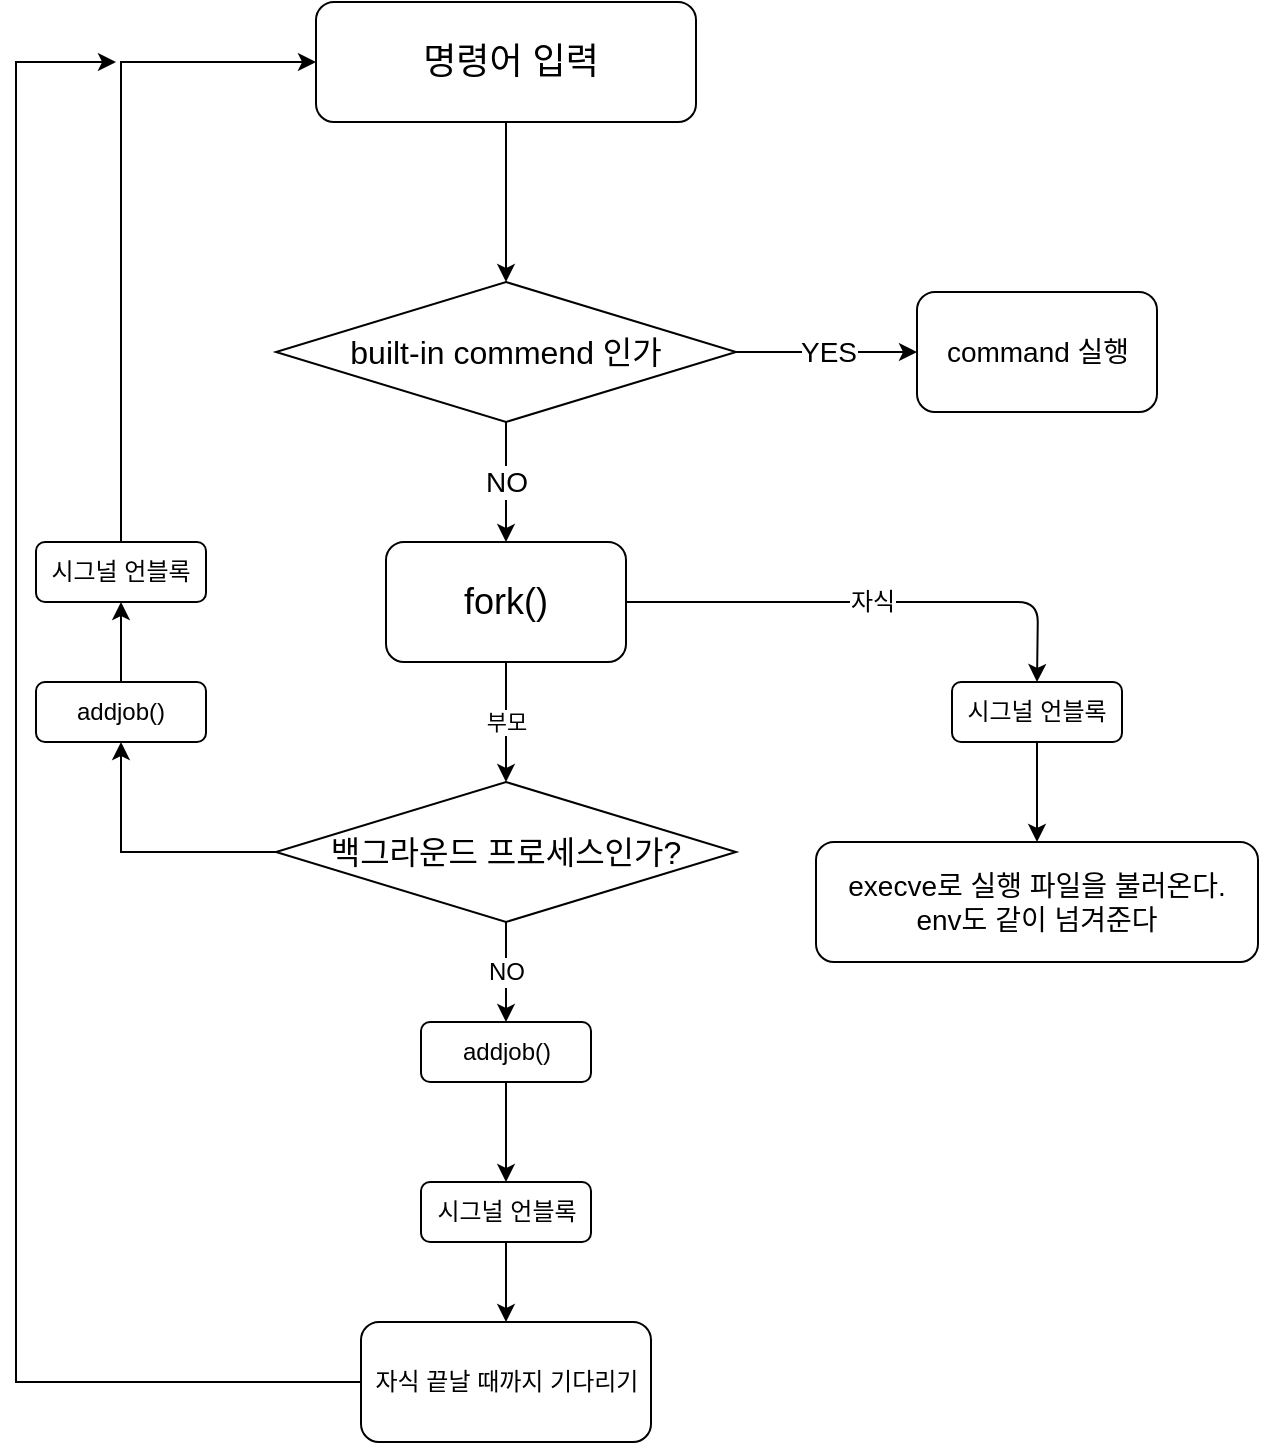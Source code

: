 <mxfile version="13.10.0" type="github">
  <diagram id="EnPDv8I00eXMoV-ubu_y" name="Page-1">
    <mxGraphModel dx="1512" dy="1354" grid="1" gridSize="10" guides="1" tooltips="1" connect="1" arrows="1" fold="1" page="1" pageScale="1" pageWidth="827" pageHeight="1169" math="0" shadow="0">
      <root>
        <mxCell id="0" />
        <mxCell id="1" parent="0" />
        <mxCell id="-rZREwXPEAAYa1a2viTT-1" value="NO" style="edgeStyle=orthogonalEdgeStyle;rounded=0;orthogonalLoop=1;jettySize=auto;html=1;exitX=0.5;exitY=1;exitDx=0;exitDy=0;entryX=0.5;entryY=0;entryDx=0;entryDy=0;fontSize=14;" edge="1" parent="1" source="-rZREwXPEAAYa1a2viTT-3" target="-rZREwXPEAAYa1a2viTT-8">
          <mxGeometry relative="1" as="geometry" />
        </mxCell>
        <mxCell id="-rZREwXPEAAYa1a2viTT-2" value="YES" style="edgeStyle=orthogonalEdgeStyle;rounded=0;orthogonalLoop=1;jettySize=auto;html=1;exitX=1;exitY=0.5;exitDx=0;exitDy=0;fontSize=14;" edge="1" parent="1" source="-rZREwXPEAAYa1a2viTT-3" target="-rZREwXPEAAYa1a2viTT-13">
          <mxGeometry relative="1" as="geometry">
            <mxPoint x="590" y="275" as="targetPoint" />
          </mxGeometry>
        </mxCell>
        <mxCell id="-rZREwXPEAAYa1a2viTT-3" value="&lt;font style=&quot;font-size: 16px&quot;&gt;built-in commend 인가&lt;/font&gt;" style="rhombus;whiteSpace=wrap;html=1;" vertex="1" parent="1">
          <mxGeometry x="280" y="240" width="230" height="70" as="geometry" />
        </mxCell>
        <mxCell id="-rZREwXPEAAYa1a2viTT-4" value="&lt;font style=&quot;font-size: 18px&quot;&gt;&amp;nbsp;명령어 입력&lt;/font&gt;" style="rounded=1;whiteSpace=wrap;html=1;" vertex="1" parent="1">
          <mxGeometry x="300" y="100" width="190" height="60" as="geometry" />
        </mxCell>
        <mxCell id="-rZREwXPEAAYa1a2viTT-5" value="" style="endArrow=classic;html=1;exitX=0.5;exitY=1;exitDx=0;exitDy=0;entryX=0.5;entryY=0;entryDx=0;entryDy=0;" edge="1" parent="1" source="-rZREwXPEAAYa1a2viTT-4" target="-rZREwXPEAAYa1a2viTT-3">
          <mxGeometry width="50" height="50" relative="1" as="geometry">
            <mxPoint x="485" y="710" as="sourcePoint" />
            <mxPoint x="535" y="660" as="targetPoint" />
          </mxGeometry>
        </mxCell>
        <mxCell id="-rZREwXPEAAYa1a2viTT-6" value="execve로 실행 파일을 불러온다.&lt;br&gt;env도 같이 넘겨준다" style="rounded=1;whiteSpace=wrap;html=1;fontSize=14;" vertex="1" parent="1">
          <mxGeometry x="550" y="520" width="221" height="60" as="geometry" />
        </mxCell>
        <mxCell id="-rZREwXPEAAYa1a2viTT-7" value="부모" style="edgeStyle=orthogonalEdgeStyle;rounded=0;orthogonalLoop=1;jettySize=auto;html=1;entryX=0.5;entryY=0;entryDx=0;entryDy=0;" edge="1" parent="1" source="-rZREwXPEAAYa1a2viTT-8" target="-rZREwXPEAAYa1a2viTT-11">
          <mxGeometry relative="1" as="geometry" />
        </mxCell>
        <mxCell id="-rZREwXPEAAYa1a2viTT-8" value="fork()" style="rounded=1;whiteSpace=wrap;html=1;fontSize=18;" vertex="1" parent="1">
          <mxGeometry x="335" y="370" width="120" height="60" as="geometry" />
        </mxCell>
        <mxCell id="-rZREwXPEAAYa1a2viTT-10" value="NO" style="edgeStyle=orthogonalEdgeStyle;rounded=0;orthogonalLoop=1;jettySize=auto;html=1;fontSize=12;entryX=0.5;entryY=0;entryDx=0;entryDy=0;" edge="1" parent="1" source="-rZREwXPEAAYa1a2viTT-11" target="-rZREwXPEAAYa1a2viTT-16">
          <mxGeometry relative="1" as="geometry">
            <mxPoint x="395" y="590" as="targetPoint" />
          </mxGeometry>
        </mxCell>
        <mxCell id="-rZREwXPEAAYa1a2viTT-24" style="edgeStyle=orthogonalEdgeStyle;rounded=0;orthogonalLoop=1;jettySize=auto;html=1;entryX=0.5;entryY=1;entryDx=0;entryDy=0;" edge="1" parent="1" source="-rZREwXPEAAYa1a2viTT-11" target="-rZREwXPEAAYa1a2viTT-20">
          <mxGeometry relative="1" as="geometry" />
        </mxCell>
        <mxCell id="-rZREwXPEAAYa1a2viTT-11" value="&lt;font size=&quot;3&quot;&gt;백그라운드 프로세스인가?&lt;/font&gt;" style="rhombus;whiteSpace=wrap;html=1;" vertex="1" parent="1">
          <mxGeometry x="280" y="490" width="230" height="70" as="geometry" />
        </mxCell>
        <mxCell id="-rZREwXPEAAYa1a2viTT-13" value="command 실행" style="rounded=1;whiteSpace=wrap;html=1;fontSize=14;" vertex="1" parent="1">
          <mxGeometry x="600.5" y="245" width="120" height="60" as="geometry" />
        </mxCell>
        <mxCell id="-rZREwXPEAAYa1a2viTT-27" style="edgeStyle=orthogonalEdgeStyle;rounded=0;orthogonalLoop=1;jettySize=auto;html=1;" edge="1" parent="1" source="-rZREwXPEAAYa1a2viTT-15">
          <mxGeometry relative="1" as="geometry">
            <mxPoint x="200" y="130" as="targetPoint" />
            <Array as="points">
              <mxPoint x="150" y="790" />
              <mxPoint x="150" y="130" />
            </Array>
          </mxGeometry>
        </mxCell>
        <mxCell id="-rZREwXPEAAYa1a2viTT-15" value="자식 끝날 때까지 기다리기" style="rounded=1;whiteSpace=wrap;html=1;fontSize=12;" vertex="1" parent="1">
          <mxGeometry x="322.5" y="760" width="145" height="60" as="geometry" />
        </mxCell>
        <mxCell id="-rZREwXPEAAYa1a2viTT-18" style="edgeStyle=orthogonalEdgeStyle;rounded=0;orthogonalLoop=1;jettySize=auto;html=1;entryX=0.5;entryY=0;entryDx=0;entryDy=0;" edge="1" parent="1" source="-rZREwXPEAAYa1a2viTT-16" target="-rZREwXPEAAYa1a2viTT-17">
          <mxGeometry relative="1" as="geometry" />
        </mxCell>
        <mxCell id="-rZREwXPEAAYa1a2viTT-16" value="addjob()" style="rounded=1;whiteSpace=wrap;html=1;" vertex="1" parent="1">
          <mxGeometry x="352.5" y="610" width="85" height="30" as="geometry" />
        </mxCell>
        <mxCell id="-rZREwXPEAAYa1a2viTT-19" style="edgeStyle=orthogonalEdgeStyle;rounded=0;orthogonalLoop=1;jettySize=auto;html=1;" edge="1" parent="1" source="-rZREwXPEAAYa1a2viTT-17" target="-rZREwXPEAAYa1a2viTT-15">
          <mxGeometry relative="1" as="geometry" />
        </mxCell>
        <mxCell id="-rZREwXPEAAYa1a2viTT-17" value="시그널 언블록" style="rounded=1;whiteSpace=wrap;html=1;" vertex="1" parent="1">
          <mxGeometry x="352.5" y="690" width="85" height="30" as="geometry" />
        </mxCell>
        <mxCell id="-rZREwXPEAAYa1a2viTT-25" style="edgeStyle=orthogonalEdgeStyle;rounded=0;orthogonalLoop=1;jettySize=auto;html=1;entryX=0.5;entryY=1;entryDx=0;entryDy=0;" edge="1" parent="1" source="-rZREwXPEAAYa1a2viTT-20" target="-rZREwXPEAAYa1a2viTT-21">
          <mxGeometry relative="1" as="geometry" />
        </mxCell>
        <mxCell id="-rZREwXPEAAYa1a2viTT-20" value="addjob()" style="rounded=1;whiteSpace=wrap;html=1;" vertex="1" parent="1">
          <mxGeometry x="160" y="440" width="85" height="30" as="geometry" />
        </mxCell>
        <mxCell id="-rZREwXPEAAYa1a2viTT-26" style="edgeStyle=orthogonalEdgeStyle;rounded=0;orthogonalLoop=1;jettySize=auto;html=1;entryX=0;entryY=0.5;entryDx=0;entryDy=0;exitX=0.5;exitY=0;exitDx=0;exitDy=0;" edge="1" parent="1" source="-rZREwXPEAAYa1a2viTT-21" target="-rZREwXPEAAYa1a2viTT-4">
          <mxGeometry relative="1" as="geometry">
            <mxPoint x="182.5" y="120" as="targetPoint" />
            <Array as="points">
              <mxPoint x="203" y="130" />
            </Array>
          </mxGeometry>
        </mxCell>
        <mxCell id="-rZREwXPEAAYa1a2viTT-21" value="시그널 언블록" style="rounded=1;whiteSpace=wrap;html=1;" vertex="1" parent="1">
          <mxGeometry x="160" y="370" width="85" height="30" as="geometry" />
        </mxCell>
        <mxCell id="-rZREwXPEAAYa1a2viTT-30" style="edgeStyle=orthogonalEdgeStyle;rounded=0;orthogonalLoop=1;jettySize=auto;html=1;" edge="1" parent="1" source="-rZREwXPEAAYa1a2viTT-28" target="-rZREwXPEAAYa1a2viTT-6">
          <mxGeometry relative="1" as="geometry" />
        </mxCell>
        <mxCell id="-rZREwXPEAAYa1a2viTT-28" value="시그널 언블록" style="rounded=1;whiteSpace=wrap;html=1;" vertex="1" parent="1">
          <mxGeometry x="618" y="440" width="85" height="30" as="geometry" />
        </mxCell>
        <mxCell id="-rZREwXPEAAYa1a2viTT-29" value="자식" style="endArrow=classic;html=1;fontSize=12;exitX=1;exitY=0.5;exitDx=0;exitDy=0;entryX=0.5;entryY=0;entryDx=0;entryDy=0;" edge="1" parent="1" source="-rZREwXPEAAYa1a2viTT-8" target="-rZREwXPEAAYa1a2viTT-28">
          <mxGeometry width="50" height="50" relative="1" as="geometry">
            <mxPoint x="455" y="400" as="sourcePoint" />
            <mxPoint x="700" y="390" as="targetPoint" />
            <Array as="points">
              <mxPoint x="661" y="400" />
            </Array>
          </mxGeometry>
        </mxCell>
      </root>
    </mxGraphModel>
  </diagram>
</mxfile>
